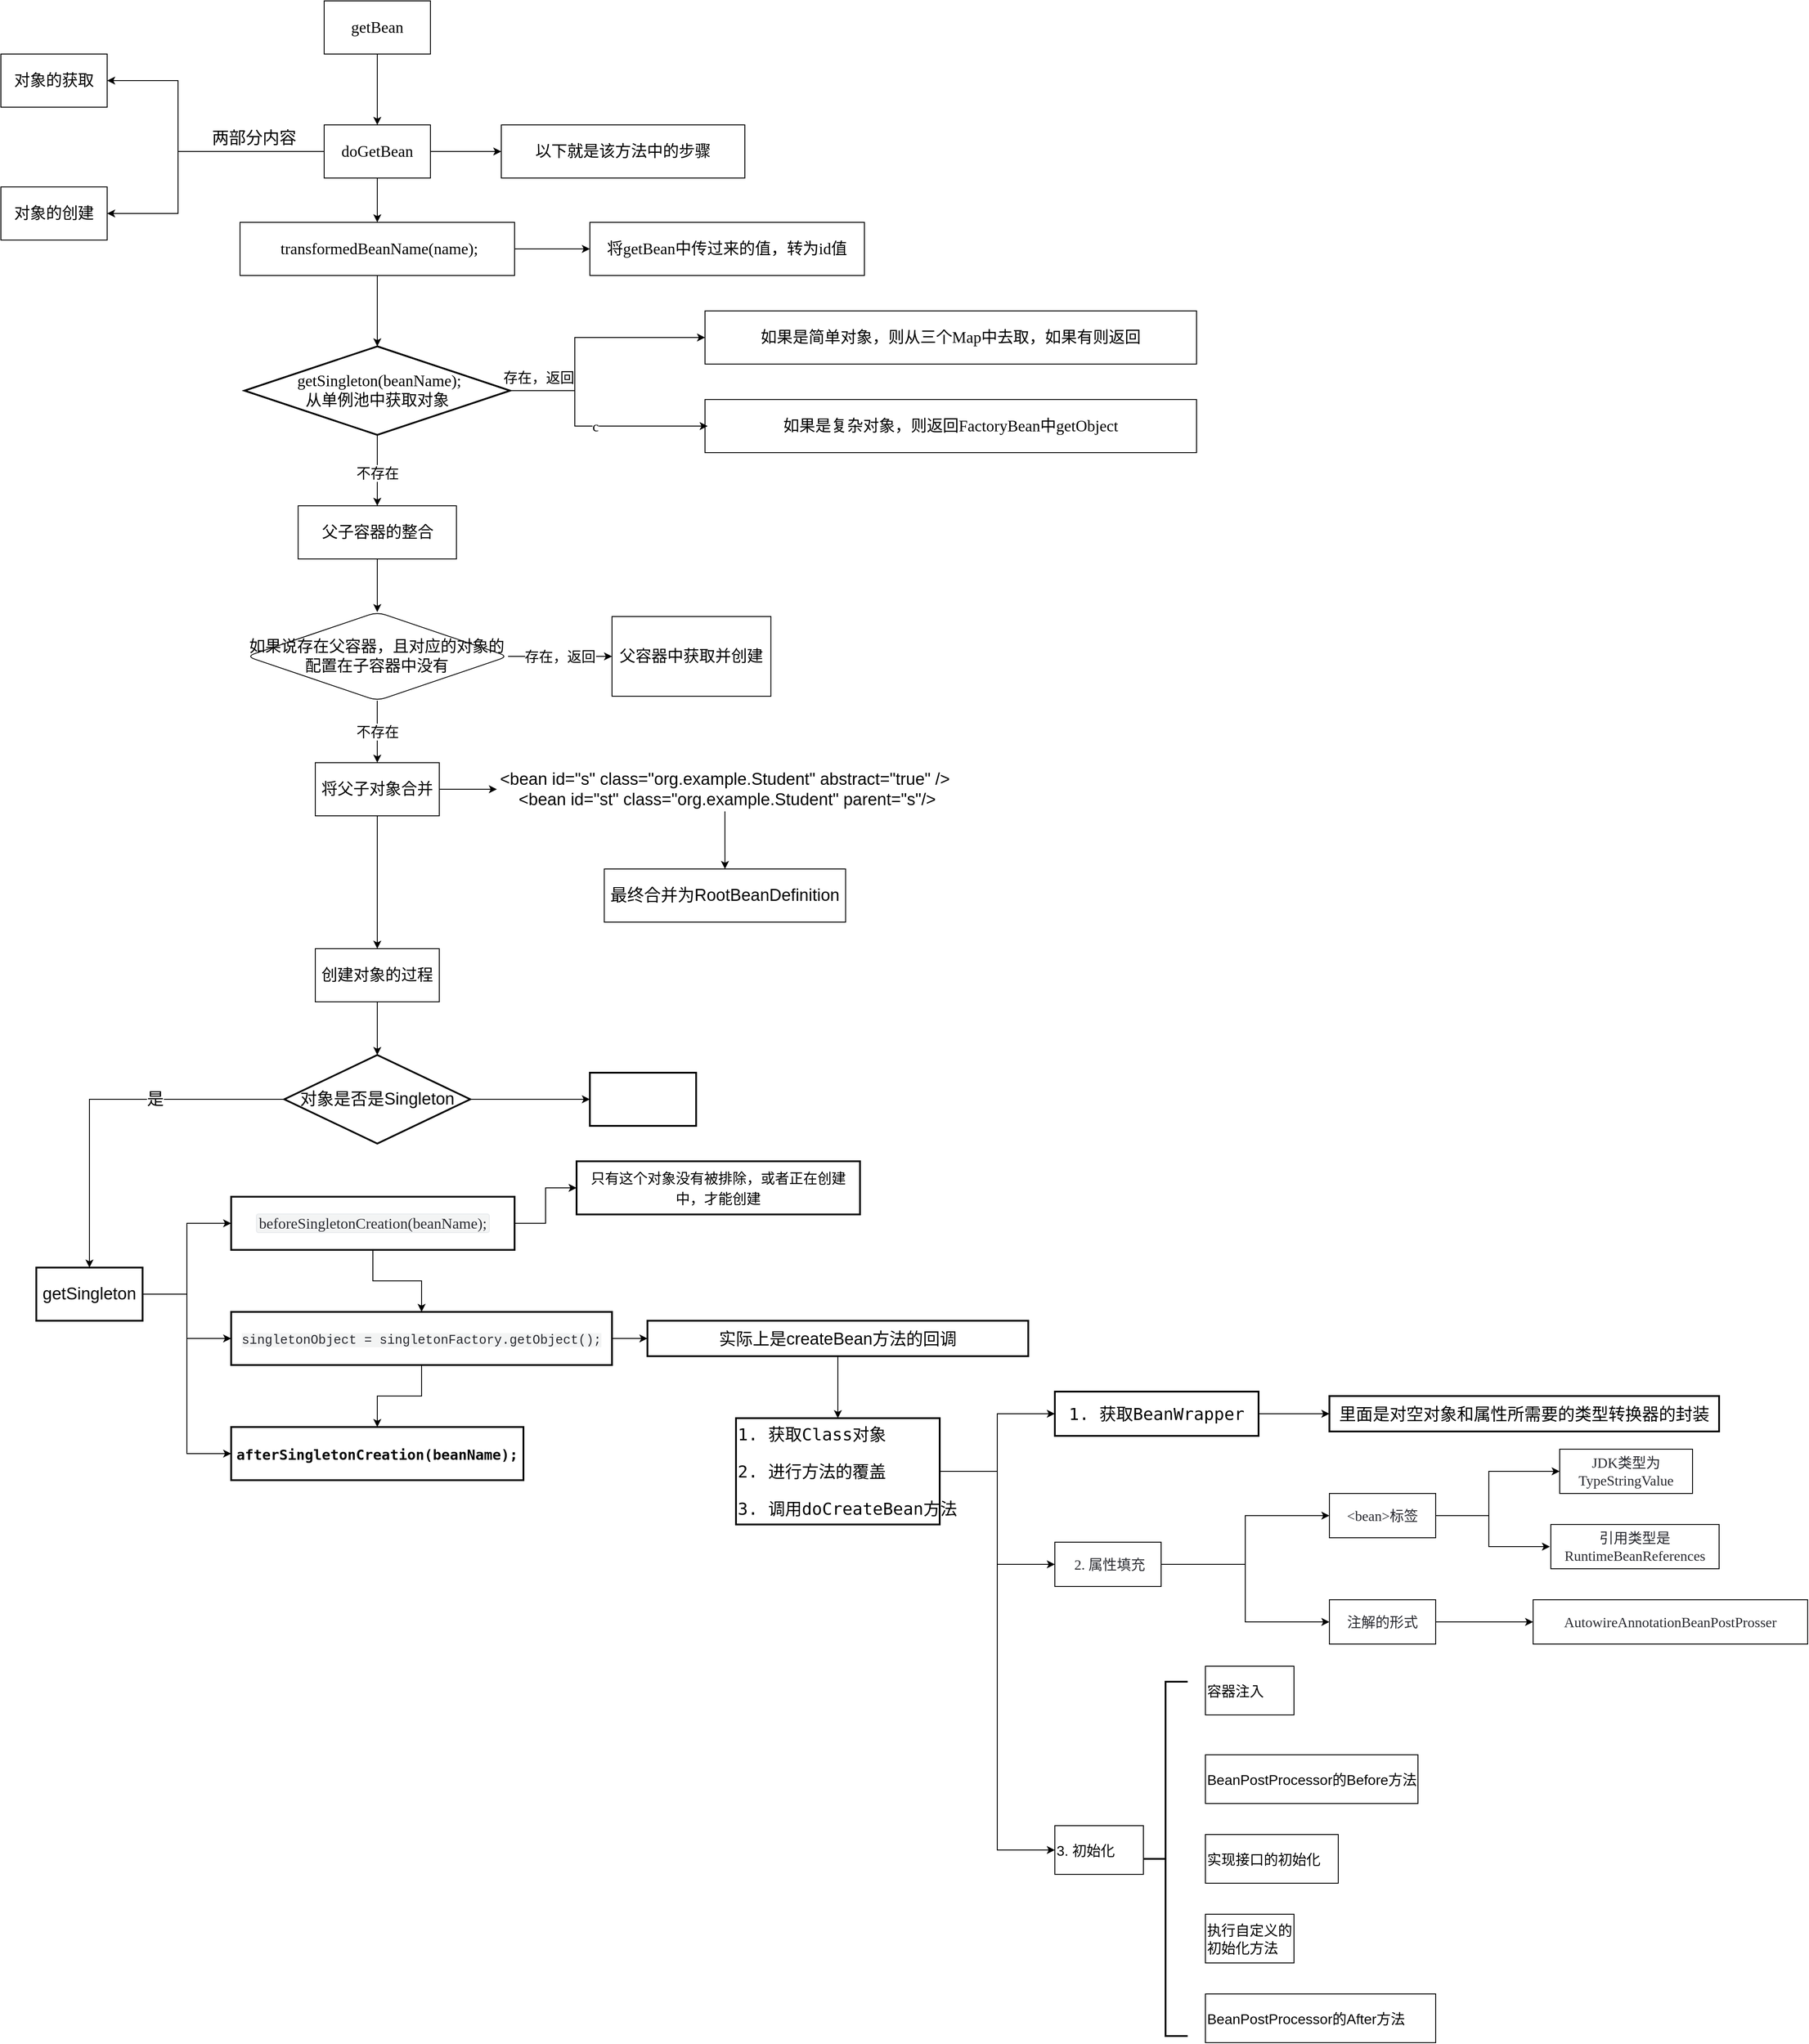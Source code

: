 <mxfile version="16.1.2" type="device"><diagram id="N78pYyqrDt5swm7KTSW8" name="第 1 页"><mxGraphModel dx="995" dy="620" grid="1" gridSize="10" guides="1" tooltips="1" connect="1" arrows="1" fold="1" page="1" pageScale="1" pageWidth="1100" pageHeight="1700" math="0" shadow="0"><root><mxCell id="0"/><mxCell id="1" parent="0"/><mxCell id="PSWzBJyOxUltF2PsxY2D-3" value="" style="edgeStyle=orthogonalEdgeStyle;rounded=0;orthogonalLoop=1;jettySize=auto;html=1;fontFamily=Comic Sans MS;fontSize=18;" parent="1" source="PSWzBJyOxUltF2PsxY2D-1" target="PSWzBJyOxUltF2PsxY2D-2" edge="1"><mxGeometry relative="1" as="geometry"/></mxCell><mxCell id="PSWzBJyOxUltF2PsxY2D-1" value="&lt;font face=&quot;Comic Sans MS&quot; style=&quot;font-size: 18px&quot;&gt;getBean&lt;/font&gt;" style="rounded=0;whiteSpace=wrap;html=1;" parent="1" vertex="1"><mxGeometry x="415" y="70" width="120" height="60" as="geometry"/></mxCell><mxCell id="YizXFEDZ0vXrmGeYMj47-1" style="edgeStyle=orthogonalEdgeStyle;rounded=0;orthogonalLoop=1;jettySize=auto;html=1;entryX=0.5;entryY=0;entryDx=0;entryDy=0;fontFamily=Comic Sans MS;fontSize=16;fontColor=default;" parent="1" source="PSWzBJyOxUltF2PsxY2D-2" target="PSWzBJyOxUltF2PsxY2D-4" edge="1"><mxGeometry relative="1" as="geometry"/></mxCell><mxCell id="RaQcL1AxpOxNJ6ZCcNd9-2" value="" style="edgeStyle=orthogonalEdgeStyle;rounded=0;orthogonalLoop=1;jettySize=auto;html=1;" parent="1" source="PSWzBJyOxUltF2PsxY2D-2" target="RaQcL1AxpOxNJ6ZCcNd9-1" edge="1"><mxGeometry relative="1" as="geometry"/></mxCell><mxCell id="RaQcL1AxpOxNJ6ZCcNd9-4" value="" style="edgeStyle=orthogonalEdgeStyle;rounded=0;orthogonalLoop=1;jettySize=auto;html=1;entryX=1;entryY=0.5;entryDx=0;entryDy=0;" parent="1" source="PSWzBJyOxUltF2PsxY2D-2" target="RaQcL1AxpOxNJ6ZCcNd9-3" edge="1"><mxGeometry relative="1" as="geometry"><Array as="points"><mxPoint x="250" y="240"/><mxPoint x="250" y="160"/></Array></mxGeometry></mxCell><mxCell id="RaQcL1AxpOxNJ6ZCcNd9-6" value="" style="edgeStyle=orthogonalEdgeStyle;rounded=0;orthogonalLoop=1;jettySize=auto;html=1;entryX=1;entryY=0.5;entryDx=0;entryDy=0;" parent="1" source="PSWzBJyOxUltF2PsxY2D-2" target="RaQcL1AxpOxNJ6ZCcNd9-5" edge="1"><mxGeometry relative="1" as="geometry"><Array as="points"><mxPoint x="250" y="240"/><mxPoint x="250" y="310"/></Array></mxGeometry></mxCell><mxCell id="PSWzBJyOxUltF2PsxY2D-2" value="&lt;font face=&quot;Comic Sans MS&quot;&gt;&lt;span style=&quot;font-size: 18px&quot;&gt;doGetBean&lt;/span&gt;&lt;/font&gt;" style="rounded=0;whiteSpace=wrap;html=1;" parent="1" vertex="1"><mxGeometry x="415" y="210" width="120" height="60" as="geometry"/></mxCell><mxCell id="PSWzBJyOxUltF2PsxY2D-7" value="" style="edgeStyle=orthogonalEdgeStyle;rounded=0;orthogonalLoop=1;jettySize=auto;html=1;fontFamily=Comic Sans MS;fontSize=18;" parent="1" source="PSWzBJyOxUltF2PsxY2D-4" target="PSWzBJyOxUltF2PsxY2D-6" edge="1"><mxGeometry relative="1" as="geometry"/></mxCell><mxCell id="YizXFEDZ0vXrmGeYMj47-22" style="edgeStyle=orthogonalEdgeStyle;rounded=0;orthogonalLoop=1;jettySize=auto;html=1;entryX=0.5;entryY=0;entryDx=0;entryDy=0;entryPerimeter=0;fontFamily=Comic Sans MS;fontSize=16;fontColor=default;" parent="1" source="PSWzBJyOxUltF2PsxY2D-4" target="YizXFEDZ0vXrmGeYMj47-19" edge="1"><mxGeometry relative="1" as="geometry"/></mxCell><mxCell id="PSWzBJyOxUltF2PsxY2D-4" value="&amp;nbsp;transformedBeanName(name);" style="rounded=0;whiteSpace=wrap;html=1;fontFamily=Comic Sans MS;fontSize=18;" parent="1" vertex="1"><mxGeometry x="320" y="320" width="310" height="60" as="geometry"/></mxCell><mxCell id="PSWzBJyOxUltF2PsxY2D-6" value="将getBean中传过来的值，转为id值" style="rounded=0;whiteSpace=wrap;html=1;fontFamily=Comic Sans MS;fontSize=18;" parent="1" vertex="1"><mxGeometry x="715" y="320" width="310" height="60" as="geometry"/></mxCell><mxCell id="YizXFEDZ0vXrmGeYMj47-4" value="如果是简单对象，则从三个Map中去取，如果有则返回" style="rounded=0;whiteSpace=wrap;html=1;fontFamily=Comic Sans MS;fontSize=18;" parent="1" vertex="1"><mxGeometry x="845" y="420" width="555" height="60" as="geometry"/></mxCell><mxCell id="YizXFEDZ0vXrmGeYMj47-6" value="如果是复杂对象，则返回FactoryBean中getObject" style="rounded=0;whiteSpace=wrap;html=1;fontFamily=Comic Sans MS;fontSize=18;" parent="1" vertex="1"><mxGeometry x="845" y="520" width="555" height="60" as="geometry"/></mxCell><mxCell id="YizXFEDZ0vXrmGeYMj47-27" style="edgeStyle=orthogonalEdgeStyle;rounded=0;orthogonalLoop=1;jettySize=auto;html=1;entryX=0.5;entryY=0;entryDx=0;entryDy=0;fontFamily=Comic Sans MS;fontSize=16;fontColor=default;" parent="1" source="YizXFEDZ0vXrmGeYMj47-10" target="YizXFEDZ0vXrmGeYMj47-26" edge="1"><mxGeometry relative="1" as="geometry"/></mxCell><mxCell id="YizXFEDZ0vXrmGeYMj47-10" value="父子容器的整合" style="rounded=0;whiteSpace=wrap;html=1;fontFamily=Comic Sans MS;fontSize=18;" parent="1" vertex="1"><mxGeometry x="385.62" y="640" width="178.75" height="60" as="geometry"/></mxCell><mxCell id="YizXFEDZ0vXrmGeYMj47-15" value="父容器中获取并创建" style="rounded=0;whiteSpace=wrap;html=1;fontFamily=Comic Sans MS;fontSize=18;" parent="1" vertex="1"><mxGeometry x="740" y="765" width="179.37" height="90" as="geometry"/></mxCell><mxCell id="RaQcL1AxpOxNJ6ZCcNd9-14" style="edgeStyle=orthogonalEdgeStyle;rounded=0;orthogonalLoop=1;jettySize=auto;html=1;entryX=0;entryY=0.5;entryDx=0;entryDy=0;fontSize=19;" parent="1" source="YizXFEDZ0vXrmGeYMj47-17" target="RaQcL1AxpOxNJ6ZCcNd9-13" edge="1"><mxGeometry relative="1" as="geometry"/></mxCell><mxCell id="RaQcL1AxpOxNJ6ZCcNd9-18" value="" style="edgeStyle=orthogonalEdgeStyle;rounded=0;orthogonalLoop=1;jettySize=auto;html=1;fontSize=19;" parent="1" source="YizXFEDZ0vXrmGeYMj47-17" target="RaQcL1AxpOxNJ6ZCcNd9-17" edge="1"><mxGeometry relative="1" as="geometry"/></mxCell><mxCell id="YizXFEDZ0vXrmGeYMj47-17" value="将父子对象合并" style="whiteSpace=wrap;html=1;fontSize=18;fontFamily=Comic Sans MS;rounded=0;" parent="1" vertex="1"><mxGeometry x="404.99" y="930" width="140" height="60" as="geometry"/></mxCell><mxCell id="YizXFEDZ0vXrmGeYMj47-20" style="edgeStyle=orthogonalEdgeStyle;rounded=0;orthogonalLoop=1;jettySize=auto;html=1;fontFamily=Comic Sans MS;fontSize=16;fontColor=default;entryX=0;entryY=0.5;entryDx=0;entryDy=0;" parent="1" source="YizXFEDZ0vXrmGeYMj47-19" target="YizXFEDZ0vXrmGeYMj47-4" edge="1"><mxGeometry relative="1" as="geometry"><mxPoint x="765" y="500" as="targetPoint"/><Array as="points"><mxPoint x="698" y="510"/><mxPoint x="698" y="450"/></Array></mxGeometry></mxCell><mxCell id="YizXFEDZ0vXrmGeYMj47-21" value="c" style="edgeStyle=orthogonalEdgeStyle;rounded=0;orthogonalLoop=1;jettySize=auto;html=1;entryX=0;entryY=0.5;entryDx=0;entryDy=0;fontFamily=Comic Sans MS;fontSize=16;fontColor=default;" parent="1" edge="1"><mxGeometry relative="1" as="geometry"><mxPoint x="633" y="510" as="sourcePoint"/><mxPoint x="848" y="550" as="targetPoint"/><Array as="points"><mxPoint x="698" y="510"/><mxPoint x="698" y="550"/></Array></mxGeometry></mxCell><mxCell id="YizXFEDZ0vXrmGeYMj47-24" style="edgeStyle=orthogonalEdgeStyle;rounded=0;orthogonalLoop=1;jettySize=auto;html=1;entryX=0.5;entryY=0;entryDx=0;entryDy=0;fontFamily=Comic Sans MS;fontSize=16;fontColor=default;" parent="1" source="YizXFEDZ0vXrmGeYMj47-19" target="YizXFEDZ0vXrmGeYMj47-10" edge="1"><mxGeometry relative="1" as="geometry"/></mxCell><mxCell id="YizXFEDZ0vXrmGeYMj47-25" value="不存在" style="edgeLabel;html=1;align=center;verticalAlign=middle;resizable=0;points=[];fontSize=16;fontFamily=Comic Sans MS;fontColor=default;" parent="YizXFEDZ0vXrmGeYMj47-24" vertex="1" connectable="0"><mxGeometry x="-0.31" y="1" relative="1" as="geometry"><mxPoint x="-1" y="15" as="offset"/></mxGeometry></mxCell><mxCell id="YizXFEDZ0vXrmGeYMj47-19" value="&lt;span style=&quot;font-size: 18px&quot;&gt;&amp;nbsp;getSingleton(beanName);&lt;/span&gt;&lt;br style=&quot;font-size: 18px&quot;&gt;&lt;span style=&quot;font-size: 18px&quot;&gt;从单例池中获取对象&lt;/span&gt;" style="strokeWidth=2;html=1;shape=mxgraph.flowchart.decision;whiteSpace=wrap;rounded=1;fontFamily=Comic Sans MS;fontSize=16;fontColor=default;fillColor=default;" parent="1" vertex="1"><mxGeometry x="325" y="460" width="300" height="100" as="geometry"/></mxCell><mxCell id="YizXFEDZ0vXrmGeYMj47-23" value="存在，返回" style="text;html=1;strokeColor=none;fillColor=none;align=center;verticalAlign=middle;whiteSpace=wrap;rounded=0;fontFamily=Comic Sans MS;fontSize=16;fontColor=default;" parent="1" vertex="1"><mxGeometry x="615" y="480" width="85" height="30" as="geometry"/></mxCell><mxCell id="YizXFEDZ0vXrmGeYMj47-28" value="存在，返回" style="edgeStyle=orthogonalEdgeStyle;rounded=0;orthogonalLoop=1;jettySize=auto;html=1;entryX=0;entryY=0.5;entryDx=0;entryDy=0;fontFamily=Comic Sans MS;fontSize=16;fontColor=default;" parent="1" source="YizXFEDZ0vXrmGeYMj47-26" target="YizXFEDZ0vXrmGeYMj47-15" edge="1"><mxGeometry relative="1" as="geometry"/></mxCell><mxCell id="YizXFEDZ0vXrmGeYMj47-29" value="不存在" style="edgeStyle=orthogonalEdgeStyle;rounded=0;orthogonalLoop=1;jettySize=auto;html=1;entryX=0.5;entryY=0;entryDx=0;entryDy=0;fontFamily=Comic Sans MS;fontSize=16;fontColor=default;" parent="1" source="YizXFEDZ0vXrmGeYMj47-26" target="YizXFEDZ0vXrmGeYMj47-17" edge="1"><mxGeometry relative="1" as="geometry"/></mxCell><mxCell id="YizXFEDZ0vXrmGeYMj47-26" value="&lt;span style=&quot;font-size: 18px&quot;&gt;如果说存在父容器，且对应的对象的配置在子容器中没有&lt;/span&gt;" style="rhombus;whiteSpace=wrap;html=1;rounded=1;fontFamily=Comic Sans MS;fontSize=16;fontColor=default;strokeColor=default;fillColor=default;" parent="1" vertex="1"><mxGeometry x="327.33" y="760" width="295.32" height="100" as="geometry"/></mxCell><mxCell id="RaQcL1AxpOxNJ6ZCcNd9-1" value="&lt;font face=&quot;Comic Sans MS&quot;&gt;&lt;span style=&quot;font-size: 18px&quot;&gt;以下就是该方法中的步骤&lt;/span&gt;&lt;/font&gt;" style="rounded=0;whiteSpace=wrap;html=1;" parent="1" vertex="1"><mxGeometry x="615" y="210" width="275" height="60" as="geometry"/></mxCell><mxCell id="RaQcL1AxpOxNJ6ZCcNd9-3" value="&lt;font face=&quot;Comic Sans MS&quot;&gt;&lt;span style=&quot;font-size: 18px&quot;&gt;对象的获取&lt;/span&gt;&lt;/font&gt;" style="rounded=0;whiteSpace=wrap;html=1;" parent="1" vertex="1"><mxGeometry x="50" y="130" width="120" height="60" as="geometry"/></mxCell><mxCell id="RaQcL1AxpOxNJ6ZCcNd9-5" value="&lt;font face=&quot;Comic Sans MS&quot;&gt;&lt;span style=&quot;font-size: 18px&quot;&gt;对象的创建&lt;/span&gt;&lt;/font&gt;" style="rounded=0;whiteSpace=wrap;html=1;" parent="1" vertex="1"><mxGeometry x="50" y="280" width="120" height="60" as="geometry"/></mxCell><mxCell id="RaQcL1AxpOxNJ6ZCcNd9-9" value="两部分内容" style="text;html=1;strokeColor=none;fillColor=none;align=center;verticalAlign=middle;whiteSpace=wrap;rounded=0;fontSize=19;" parent="1" vertex="1"><mxGeometry x="285.63" y="210" width="100" height="30" as="geometry"/></mxCell><mxCell id="RaQcL1AxpOxNJ6ZCcNd9-16" value="" style="edgeStyle=orthogonalEdgeStyle;rounded=0;orthogonalLoop=1;jettySize=auto;html=1;fontSize=19;" parent="1" source="RaQcL1AxpOxNJ6ZCcNd9-13" target="RaQcL1AxpOxNJ6ZCcNd9-15" edge="1"><mxGeometry relative="1" as="geometry"/></mxCell><mxCell id="RaQcL1AxpOxNJ6ZCcNd9-13" value="&lt;div&gt;&amp;lt;bean id=&quot;s&quot; class=&quot;org.example.Student&quot; abstract=&quot;true&quot; /&amp;gt;&lt;/div&gt;&lt;div&gt;&amp;nbsp;&amp;lt;bean id=&quot;st&quot; class=&quot;org.example.Student&quot; parent=&quot;s&quot;/&amp;gt;&lt;/div&gt;" style="text;html=1;strokeColor=none;fillColor=none;align=center;verticalAlign=middle;whiteSpace=wrap;rounded=0;fontSize=19;" parent="1" vertex="1"><mxGeometry x="610" y="935" width="515" height="50" as="geometry"/></mxCell><mxCell id="RaQcL1AxpOxNJ6ZCcNd9-15" value="最终合并为RootBeanDefinition" style="whiteSpace=wrap;html=1;fontSize=19;" parent="1" vertex="1"><mxGeometry x="731.25" y="1050" width="272.5" height="60" as="geometry"/></mxCell><mxCell id="RaQcL1AxpOxNJ6ZCcNd9-22" style="edgeStyle=orthogonalEdgeStyle;rounded=0;orthogonalLoop=1;jettySize=auto;html=1;entryX=0.5;entryY=0;entryDx=0;entryDy=0;entryPerimeter=0;fontSize=19;" parent="1" source="RaQcL1AxpOxNJ6ZCcNd9-17" target="RaQcL1AxpOxNJ6ZCcNd9-21" edge="1"><mxGeometry relative="1" as="geometry"/></mxCell><mxCell id="RaQcL1AxpOxNJ6ZCcNd9-17" value="创建对象的过程" style="whiteSpace=wrap;html=1;fontSize=18;fontFamily=Comic Sans MS;rounded=0;" parent="1" vertex="1"><mxGeometry x="404.99" y="1140" width="140" height="60" as="geometry"/></mxCell><mxCell id="RaQcL1AxpOxNJ6ZCcNd9-24" value="" style="edgeStyle=orthogonalEdgeStyle;rounded=0;orthogonalLoop=1;jettySize=auto;html=1;fontSize=19;" parent="1" source="RaQcL1AxpOxNJ6ZCcNd9-21" target="RaQcL1AxpOxNJ6ZCcNd9-23" edge="1"><mxGeometry relative="1" as="geometry"/></mxCell><mxCell id="RaQcL1AxpOxNJ6ZCcNd9-25" value="是" style="edgeLabel;html=1;align=center;verticalAlign=middle;resizable=0;points=[];fontSize=19;" parent="RaQcL1AxpOxNJ6ZCcNd9-24" vertex="1" connectable="0"><mxGeometry x="-0.289" relative="1" as="geometry"><mxPoint as="offset"/></mxGeometry></mxCell><mxCell id="RaQcL1AxpOxNJ6ZCcNd9-31" value="" style="edgeStyle=orthogonalEdgeStyle;rounded=0;orthogonalLoop=1;jettySize=auto;html=1;fontSize=19;fontColor=#292A30;" parent="1" source="RaQcL1AxpOxNJ6ZCcNd9-21" target="RaQcL1AxpOxNJ6ZCcNd9-30" edge="1"><mxGeometry relative="1" as="geometry"/></mxCell><mxCell id="RaQcL1AxpOxNJ6ZCcNd9-21" value="对象是否是Singleton" style="strokeWidth=2;html=1;shape=mxgraph.flowchart.decision;whiteSpace=wrap;fontSize=19;" parent="1" vertex="1"><mxGeometry x="369.99" y="1260" width="210" height="100" as="geometry"/></mxCell><mxCell id="RaQcL1AxpOxNJ6ZCcNd9-27" value="" style="edgeStyle=orthogonalEdgeStyle;rounded=0;orthogonalLoop=1;jettySize=auto;html=1;fontSize=19;entryX=0;entryY=0.5;entryDx=0;entryDy=0;" parent="1" source="RaQcL1AxpOxNJ6ZCcNd9-23" target="RaQcL1AxpOxNJ6ZCcNd9-26" edge="1"><mxGeometry relative="1" as="geometry"/></mxCell><mxCell id="RaQcL1AxpOxNJ6ZCcNd9-29" value="" style="edgeStyle=orthogonalEdgeStyle;rounded=0;orthogonalLoop=1;jettySize=auto;html=1;fontSize=19;fontColor=#292A30;" parent="1" source="RaQcL1AxpOxNJ6ZCcNd9-23" target="RaQcL1AxpOxNJ6ZCcNd9-28" edge="1"><mxGeometry relative="1" as="geometry"/></mxCell><mxCell id="RaQcL1AxpOxNJ6ZCcNd9-36" value="" style="edgeStyle=orthogonalEdgeStyle;rounded=0;orthogonalLoop=1;jettySize=auto;html=1;fontFamily=Comic Sans MS;fontSize=16;fontColor=#292A30;" parent="1" source="RaQcL1AxpOxNJ6ZCcNd9-23" target="RaQcL1AxpOxNJ6ZCcNd9-35" edge="1"><mxGeometry relative="1" as="geometry"><Array as="points"><mxPoint x="260" y="1530"/><mxPoint x="260" y="1710"/></Array></mxGeometry></mxCell><mxCell id="RaQcL1AxpOxNJ6ZCcNd9-23" value="getSingleton" style="whiteSpace=wrap;html=1;fontSize=19;strokeWidth=2;" parent="1" vertex="1"><mxGeometry x="90" y="1500" width="120" height="60" as="geometry"/></mxCell><mxCell id="RaQcL1AxpOxNJ6ZCcNd9-33" value="" style="edgeStyle=orthogonalEdgeStyle;rounded=0;orthogonalLoop=1;jettySize=auto;html=1;fontSize=19;fontColor=#292A30;" parent="1" source="RaQcL1AxpOxNJ6ZCcNd9-26" target="RaQcL1AxpOxNJ6ZCcNd9-32" edge="1"><mxGeometry relative="1" as="geometry"/></mxCell><mxCell id="RaQcL1AxpOxNJ6ZCcNd9-34" style="edgeStyle=orthogonalEdgeStyle;rounded=0;orthogonalLoop=1;jettySize=auto;html=1;fontFamily=Comic Sans MS;fontSize=16;fontColor=#292A30;" parent="1" source="RaQcL1AxpOxNJ6ZCcNd9-26" target="RaQcL1AxpOxNJ6ZCcNd9-28" edge="1"><mxGeometry relative="1" as="geometry"/></mxCell><mxCell id="RaQcL1AxpOxNJ6ZCcNd9-26" value="&lt;p&gt;&lt;code style=&quot;box-sizing: border-box ; border: 1px solid rgb(231 , 234 , 237) ; background-color: rgb(243 , 244 , 244) ; border-radius: 3px ; padding: 0px 2px ; font-size: 0.9em&quot;&gt;&lt;font color=&quot;#292a30&quot; face=&quot;Comic Sans MS&quot;&gt;beforeSingletonCreation(beanName);&lt;/font&gt;&lt;/code&gt;&lt;/p&gt;" style="whiteSpace=wrap;html=1;fontSize=19;strokeWidth=2;align=center;" parent="1" vertex="1"><mxGeometry x="310" y="1420" width="320" height="60" as="geometry"/></mxCell><mxCell id="RaQcL1AxpOxNJ6ZCcNd9-38" value="" style="edgeStyle=orthogonalEdgeStyle;rounded=0;orthogonalLoop=1;jettySize=auto;html=1;fontFamily=Comic Sans MS;fontSize=16;fontColor=#292A30;" parent="1" source="RaQcL1AxpOxNJ6ZCcNd9-28" target="RaQcL1AxpOxNJ6ZCcNd9-37" edge="1"><mxGeometry relative="1" as="geometry"/></mxCell><mxCell id="RaQcL1AxpOxNJ6ZCcNd9-76" style="edgeStyle=orthogonalEdgeStyle;rounded=0;orthogonalLoop=1;jettySize=auto;html=1;entryX=0.5;entryY=0;entryDx=0;entryDy=0;fontFamily=Comic Sans MS;fontSize=16;fontColor=#292A30;" parent="1" source="RaQcL1AxpOxNJ6ZCcNd9-28" target="RaQcL1AxpOxNJ6ZCcNd9-35" edge="1"><mxGeometry relative="1" as="geometry"/></mxCell><mxCell id="RaQcL1AxpOxNJ6ZCcNd9-28" value="&lt;span style=&quot;font-family: &amp;#34;lucida console&amp;#34; , &amp;#34;consolas&amp;#34; , &amp;#34;courier&amp;#34; , monospace ; font-size: 14.4px ; text-align: left ; background-color: rgb(243 , 244 , 244)&quot;&gt;&lt;font color=&quot;#292a30&quot;&gt;singletonObject = singletonFactory.getObject();&lt;/font&gt;&lt;/span&gt;" style="whiteSpace=wrap;html=1;fontSize=19;strokeWidth=2;" parent="1" vertex="1"><mxGeometry x="310" y="1550" width="430" height="60" as="geometry"/></mxCell><mxCell id="RaQcL1AxpOxNJ6ZCcNd9-30" value="" style="whiteSpace=wrap;html=1;fontSize=19;strokeWidth=2;" parent="1" vertex="1"><mxGeometry x="715" y="1280" width="120" height="60" as="geometry"/></mxCell><mxCell id="RaQcL1AxpOxNJ6ZCcNd9-32" value="&lt;p&gt;&lt;span style=&quot;font-size: 16px&quot;&gt;只有这个对象没有被排除，或者正在创建中，才能创建&lt;/span&gt;&lt;/p&gt;" style="whiteSpace=wrap;html=1;fontSize=19;strokeWidth=2;" parent="1" vertex="1"><mxGeometry x="700" y="1380" width="320" height="60" as="geometry"/></mxCell><mxCell id="RaQcL1AxpOxNJ6ZCcNd9-35" value="&lt;pre style=&quot;background-color: rgb(255 , 255 , 255) ; color: rgb(8 , 8 , 8) ; font-family: &amp;#34;jetbrains mono&amp;#34; , monospace&quot;&gt;&lt;font style=&quot;font-size: 16px&quot;&gt;&lt;b&gt;afterSingletonCreation(beanName);&lt;/b&gt;&lt;/font&gt;&lt;/pre&gt;" style="whiteSpace=wrap;html=1;fontSize=19;strokeWidth=2;" parent="1" vertex="1"><mxGeometry x="310" y="1680" width="330" height="60" as="geometry"/></mxCell><mxCell id="RaQcL1AxpOxNJ6ZCcNd9-40" value="" style="edgeStyle=orthogonalEdgeStyle;rounded=0;orthogonalLoop=1;jettySize=auto;html=1;fontFamily=Comic Sans MS;fontSize=16;fontColor=#292A30;" parent="1" source="RaQcL1AxpOxNJ6ZCcNd9-37" target="RaQcL1AxpOxNJ6ZCcNd9-39" edge="1"><mxGeometry relative="1" as="geometry"/></mxCell><mxCell id="RaQcL1AxpOxNJ6ZCcNd9-37" value="&lt;pre&gt;&lt;span style=&quot;font-family: &amp;#34;helvetica&amp;#34; ; white-space: normal&quot;&gt;实际上是createBean方法的回调&lt;/span&gt;&lt;br&gt;&lt;/pre&gt;" style="whiteSpace=wrap;html=1;fontSize=19;strokeWidth=2;" parent="1" vertex="1"><mxGeometry x="780" y="1560" width="430" height="40" as="geometry"/></mxCell><mxCell id="RaQcL1AxpOxNJ6ZCcNd9-47" style="edgeStyle=orthogonalEdgeStyle;rounded=0;orthogonalLoop=1;jettySize=auto;html=1;entryX=0;entryY=0.5;entryDx=0;entryDy=0;fontFamily=Comic Sans MS;fontSize=16;fontColor=#292A30;" parent="1" source="RaQcL1AxpOxNJ6ZCcNd9-39" target="RaQcL1AxpOxNJ6ZCcNd9-41" edge="1"><mxGeometry relative="1" as="geometry"/></mxCell><mxCell id="RaQcL1AxpOxNJ6ZCcNd9-61" style="edgeStyle=orthogonalEdgeStyle;rounded=0;orthogonalLoop=1;jettySize=auto;html=1;fontFamily=Comic Sans MS;fontSize=16;fontColor=#292A30;entryX=0;entryY=0.5;entryDx=0;entryDy=0;" parent="1" source="RaQcL1AxpOxNJ6ZCcNd9-39" target="RaQcL1AxpOxNJ6ZCcNd9-43" edge="1"><mxGeometry relative="1" as="geometry"/></mxCell><mxCell id="RaQcL1AxpOxNJ6ZCcNd9-62" style="edgeStyle=orthogonalEdgeStyle;rounded=0;orthogonalLoop=1;jettySize=auto;html=1;entryX=0;entryY=0.5;entryDx=0;entryDy=0;fontFamily=Comic Sans MS;fontSize=16;fontColor=#292A30;" parent="1" source="RaQcL1AxpOxNJ6ZCcNd9-39" target="RaQcL1AxpOxNJ6ZCcNd9-59" edge="1"><mxGeometry relative="1" as="geometry"/></mxCell><mxCell id="RaQcL1AxpOxNJ6ZCcNd9-39" value="&lt;pre&gt;&lt;pre&gt;1. 获取Class对象&lt;/pre&gt;&lt;pre&gt;2. 进行方法的覆盖&lt;/pre&gt;&lt;pre&gt;3. 调用doCreateBean方法&lt;/pre&gt;&lt;/pre&gt;" style="whiteSpace=wrap;html=1;fontSize=19;strokeWidth=2;align=left;" parent="1" vertex="1"><mxGeometry x="880" y="1670" width="230" height="120" as="geometry"/></mxCell><mxCell id="RaQcL1AxpOxNJ6ZCcNd9-46" value="" style="edgeStyle=orthogonalEdgeStyle;rounded=0;orthogonalLoop=1;jettySize=auto;html=1;fontFamily=Comic Sans MS;fontSize=16;fontColor=#292A30;" parent="1" source="RaQcL1AxpOxNJ6ZCcNd9-41" target="RaQcL1AxpOxNJ6ZCcNd9-45" edge="1"><mxGeometry relative="1" as="geometry"/></mxCell><mxCell id="RaQcL1AxpOxNJ6ZCcNd9-41" value="&lt;pre&gt;&lt;pre&gt;1. 获取BeanWrapper&lt;/pre&gt;&lt;/pre&gt;" style="whiteSpace=wrap;html=1;fontSize=19;strokeWidth=2;align=center;" parent="1" vertex="1"><mxGeometry x="1240" y="1640" width="230" height="50" as="geometry"/></mxCell><mxCell id="RaQcL1AxpOxNJ6ZCcNd9-63" style="edgeStyle=orthogonalEdgeStyle;rounded=0;orthogonalLoop=1;jettySize=auto;html=1;entryX=0;entryY=0.5;entryDx=0;entryDy=0;fontFamily=Comic Sans MS;fontSize=16;fontColor=#292A30;" parent="1" source="RaQcL1AxpOxNJ6ZCcNd9-43" target="RaQcL1AxpOxNJ6ZCcNd9-48" edge="1"><mxGeometry relative="1" as="geometry"/></mxCell><mxCell id="RaQcL1AxpOxNJ6ZCcNd9-64" style="edgeStyle=orthogonalEdgeStyle;rounded=0;orthogonalLoop=1;jettySize=auto;html=1;entryX=0;entryY=0.5;entryDx=0;entryDy=0;fontFamily=Comic Sans MS;fontSize=16;fontColor=#292A30;" parent="1" source="RaQcL1AxpOxNJ6ZCcNd9-43" target="RaQcL1AxpOxNJ6ZCcNd9-50" edge="1"><mxGeometry relative="1" as="geometry"/></mxCell><mxCell id="RaQcL1AxpOxNJ6ZCcNd9-43" value="&amp;nbsp;2. 属性填充" style="rounded=0;whiteSpace=wrap;html=1;fontFamily=Comic Sans MS;fontSize=16;fontColor=#292A30;" parent="1" vertex="1"><mxGeometry x="1240" y="1810" width="120" height="50" as="geometry"/></mxCell><mxCell id="RaQcL1AxpOxNJ6ZCcNd9-45" value="&lt;pre&gt;&lt;pre&gt;里面是对空对象和属性所需要的类型转换器的封装&lt;/pre&gt;&lt;/pre&gt;" style="whiteSpace=wrap;html=1;fontSize=19;strokeWidth=2;align=center;" parent="1" vertex="1"><mxGeometry x="1550" y="1645" width="440" height="40" as="geometry"/></mxCell><mxCell id="RaQcL1AxpOxNJ6ZCcNd9-53" value="" style="edgeStyle=orthogonalEdgeStyle;rounded=0;orthogonalLoop=1;jettySize=auto;html=1;fontFamily=Comic Sans MS;fontSize=16;fontColor=#292A30;" parent="1" source="RaQcL1AxpOxNJ6ZCcNd9-48" target="RaQcL1AxpOxNJ6ZCcNd9-52" edge="1"><mxGeometry relative="1" as="geometry"><Array as="points"><mxPoint x="1730" y="1780"/><mxPoint x="1730" y="1730"/></Array></mxGeometry></mxCell><mxCell id="RaQcL1AxpOxNJ6ZCcNd9-65" style="edgeStyle=orthogonalEdgeStyle;rounded=0;orthogonalLoop=1;jettySize=auto;html=1;entryX=0;entryY=0.5;entryDx=0;entryDy=0;fontFamily=Comic Sans MS;fontSize=16;fontColor=#292A30;" parent="1" edge="1"><mxGeometry relative="1" as="geometry"><mxPoint x="1669" y="1780" as="sourcePoint"/><mxPoint x="1799" y="1815" as="targetPoint"/><Array as="points"><mxPoint x="1730" y="1780"/><mxPoint x="1730" y="1815"/></Array></mxGeometry></mxCell><mxCell id="RaQcL1AxpOxNJ6ZCcNd9-48" value="&amp;lt;bean&amp;gt;标签" style="rounded=0;whiteSpace=wrap;html=1;fontFamily=Comic Sans MS;fontSize=16;fontColor=#292A30;" parent="1" vertex="1"><mxGeometry x="1550" y="1755" width="120" height="50" as="geometry"/></mxCell><mxCell id="RaQcL1AxpOxNJ6ZCcNd9-57" value="" style="edgeStyle=orthogonalEdgeStyle;rounded=0;orthogonalLoop=1;jettySize=auto;html=1;fontFamily=Comic Sans MS;fontSize=16;fontColor=#292A30;" parent="1" source="RaQcL1AxpOxNJ6ZCcNd9-50" target="RaQcL1AxpOxNJ6ZCcNd9-56" edge="1"><mxGeometry relative="1" as="geometry"><Array as="points"><mxPoint x="1610" y="1880"/><mxPoint x="1875" y="1880"/></Array></mxGeometry></mxCell><mxCell id="RaQcL1AxpOxNJ6ZCcNd9-50" value="注解的形式" style="rounded=0;whiteSpace=wrap;html=1;fontFamily=Comic Sans MS;fontSize=16;fontColor=#292A30;" parent="1" vertex="1"><mxGeometry x="1550" y="1875" width="120" height="50" as="geometry"/></mxCell><mxCell id="RaQcL1AxpOxNJ6ZCcNd9-52" value="JDK类型为&lt;br&gt;TypeStringValue" style="rounded=0;whiteSpace=wrap;html=1;fontFamily=Comic Sans MS;fontSize=16;fontColor=#292A30;" parent="1" vertex="1"><mxGeometry x="1810" y="1705" width="150" height="50" as="geometry"/></mxCell><mxCell id="RaQcL1AxpOxNJ6ZCcNd9-54" value="引用类型是&lt;br&gt;RuntimeBeanReferences" style="rounded=0;whiteSpace=wrap;html=1;fontFamily=Comic Sans MS;fontSize=16;fontColor=#292A30;" parent="1" vertex="1"><mxGeometry x="1800" y="1790" width="190" height="50" as="geometry"/></mxCell><mxCell id="RaQcL1AxpOxNJ6ZCcNd9-56" value="AutowireAnnotationBeanPostProsser" style="rounded=0;whiteSpace=wrap;html=1;fontFamily=Comic Sans MS;fontSize=16;fontColor=#292A30;" parent="1" vertex="1"><mxGeometry x="1780" y="1875" width="310" height="50" as="geometry"/></mxCell><mxCell id="RaQcL1AxpOxNJ6ZCcNd9-59" value="&lt;h1 style=&quot;font-size: 16px&quot;&gt;&lt;span style=&quot;font-weight: normal&quot;&gt;3. 初始化&lt;/span&gt;&lt;/h1&gt;" style="whiteSpace=wrap;html=1;fontSize=19;strokeWidth=1;align=left;strokeColor=default;" parent="1" vertex="1"><mxGeometry x="1240" y="2130" width="100" height="55" as="geometry"/></mxCell><mxCell id="RaQcL1AxpOxNJ6ZCcNd9-66" value="&lt;font style=&quot;font-size: 16px&quot;&gt;容器注入&lt;/font&gt;" style="whiteSpace=wrap;html=1;fontSize=19;strokeWidth=1;align=left;" parent="1" vertex="1"><mxGeometry x="1410" y="1950" width="100" height="55" as="geometry"/></mxCell><mxCell id="RaQcL1AxpOxNJ6ZCcNd9-68" value="&lt;h1 style=&quot;font-size: 16px&quot;&gt;&lt;span style=&quot;font-weight: normal&quot;&gt;BeanPostProcessor的Before方法&lt;/span&gt;&lt;/h1&gt;" style="whiteSpace=wrap;html=1;fontSize=19;strokeWidth=1;align=left;strokeColor=default;" parent="1" vertex="1"><mxGeometry x="1410" y="2050" width="240" height="55" as="geometry"/></mxCell><mxCell id="RaQcL1AxpOxNJ6ZCcNd9-70" value="&lt;h1 style=&quot;font-size: 16px&quot;&gt;&lt;span style=&quot;font-weight: 400&quot;&gt;实现接口的初始化&lt;/span&gt;&lt;/h1&gt;" style="whiteSpace=wrap;html=1;fontSize=19;strokeWidth=1;align=left;strokeColor=default;" parent="1" vertex="1"><mxGeometry x="1410" y="2140" width="150" height="55" as="geometry"/></mxCell><mxCell id="RaQcL1AxpOxNJ6ZCcNd9-72" value="&lt;h1 style=&quot;font-size: 16px&quot;&gt;&lt;span style=&quot;font-weight: 400&quot;&gt;执行自定义的初始化方法&lt;/span&gt;&lt;/h1&gt;" style="whiteSpace=wrap;html=1;fontSize=19;strokeWidth=1;align=left;strokeColor=default;" parent="1" vertex="1"><mxGeometry x="1410" y="2230" width="100" height="55" as="geometry"/></mxCell><mxCell id="RaQcL1AxpOxNJ6ZCcNd9-74" value="&lt;h1 style=&quot;font-size: 16px&quot;&gt;&lt;span style=&quot;font-weight: normal&quot;&gt;BeanPostProcessor的After方法&lt;/span&gt;&lt;/h1&gt;" style="whiteSpace=wrap;html=1;fontSize=19;strokeWidth=1;align=left;strokeColor=default;" parent="1" vertex="1"><mxGeometry x="1410" y="2320" width="260" height="55" as="geometry"/></mxCell><mxCell id="RaQcL1AxpOxNJ6ZCcNd9-77" value="" style="strokeWidth=2;html=1;shape=mxgraph.flowchart.annotation_2;align=left;labelPosition=right;pointerEvents=1;fontFamily=Comic Sans MS;fontSize=16;fontColor=#292A30;" parent="1" vertex="1"><mxGeometry x="1340" y="1967.5" width="50" height="400" as="geometry"/></mxCell></root></mxGraphModel></diagram></mxfile>
